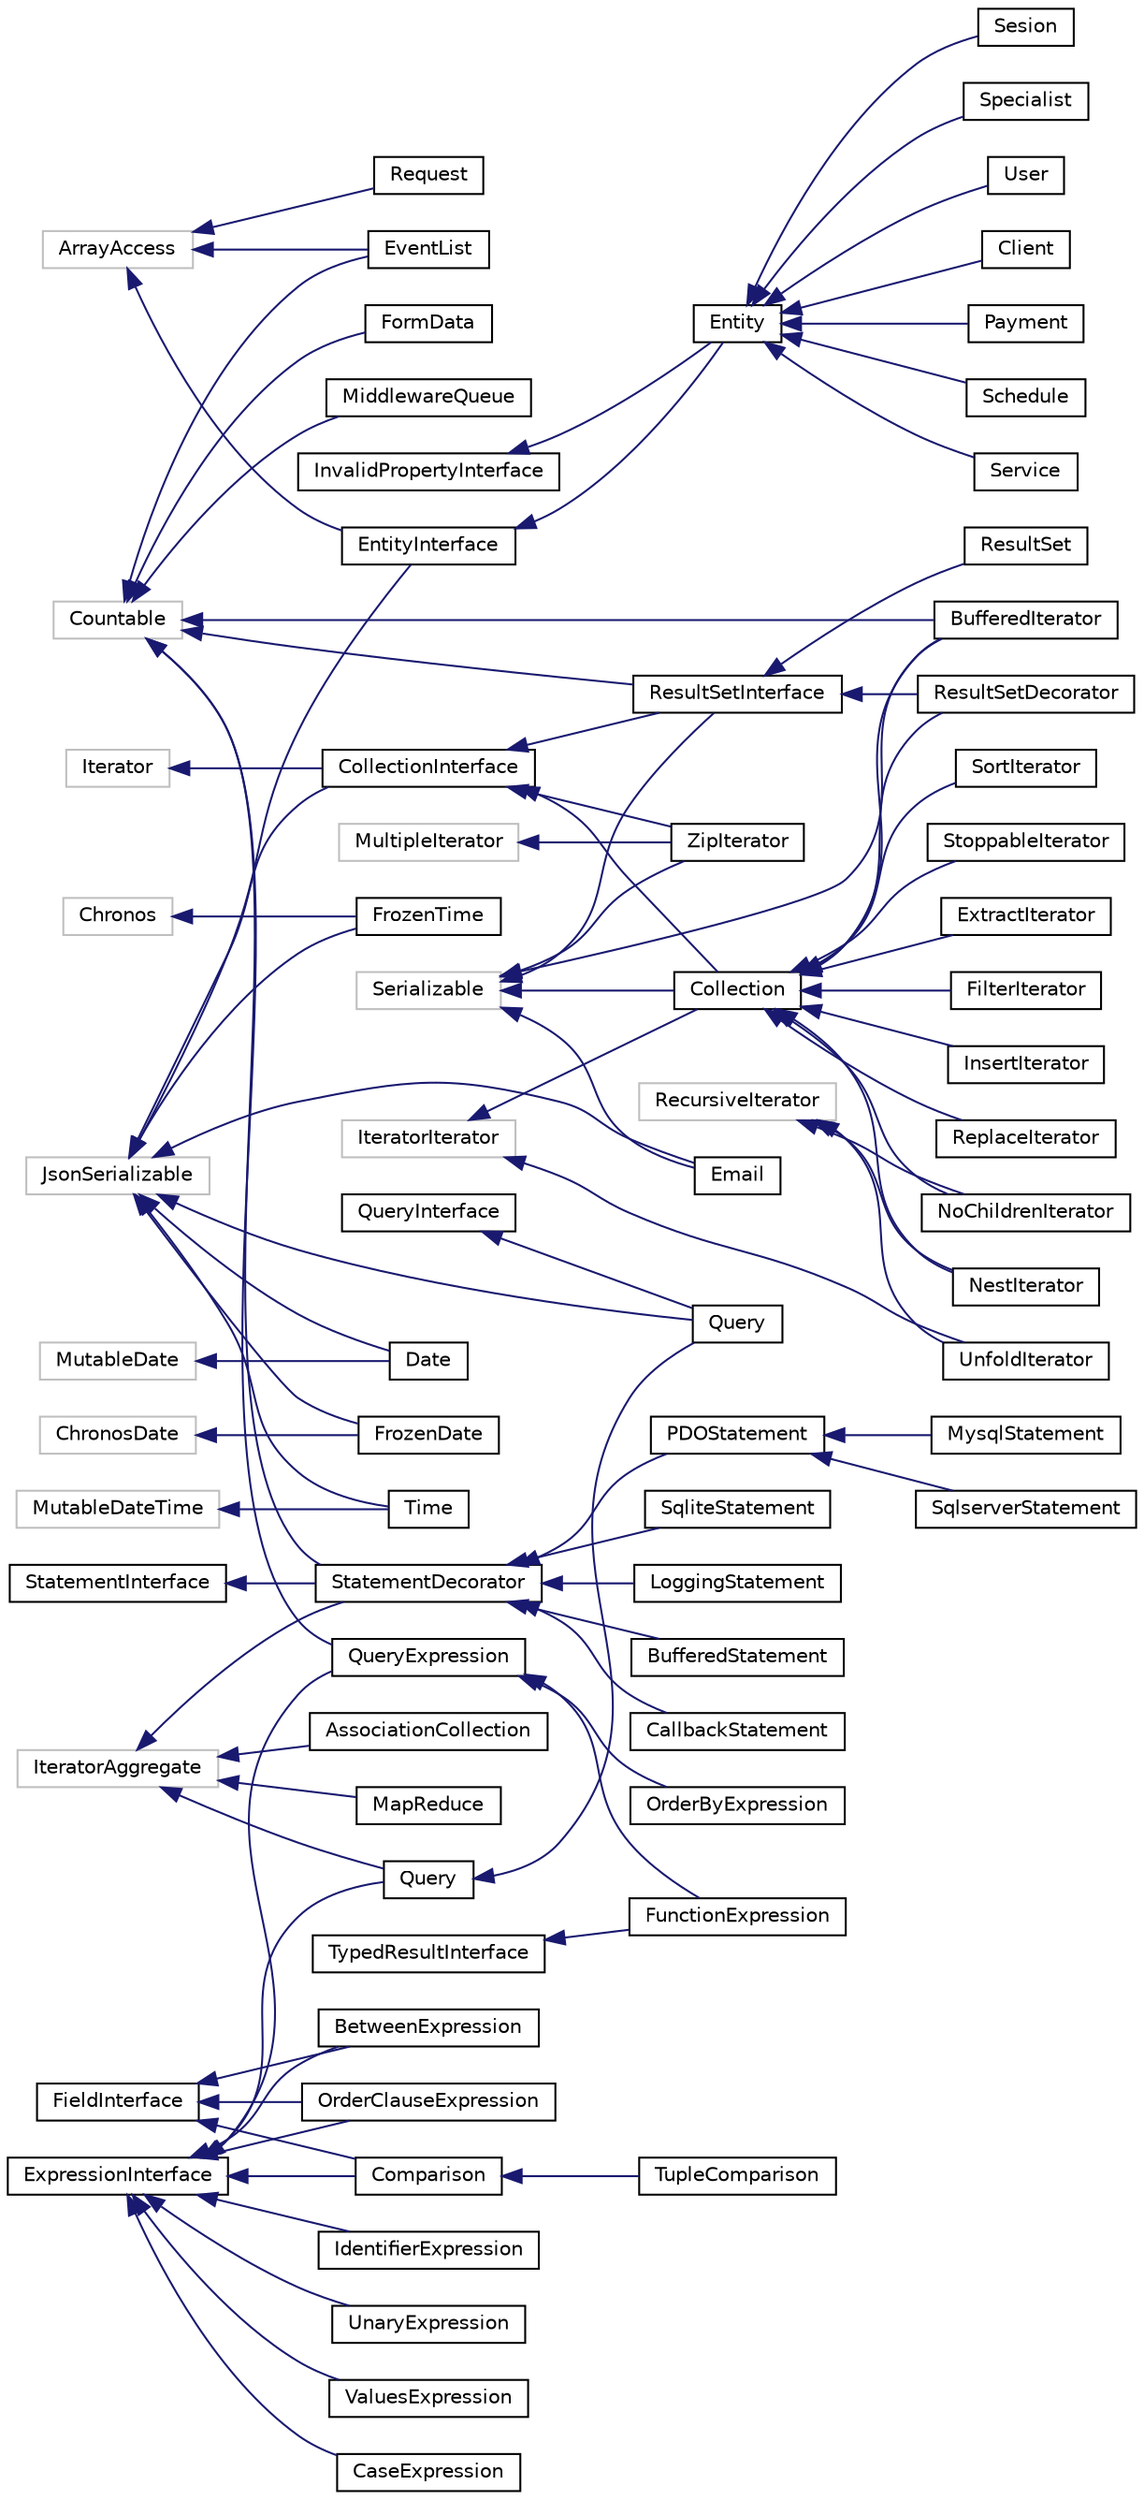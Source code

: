 digraph "Graphical Class Hierarchy"
{
  edge [fontname="Helvetica",fontsize="10",labelfontname="Helvetica",labelfontsize="10"];
  node [fontname="Helvetica",fontsize="10",shape=record];
  rankdir="LR";
  Node1 [label="ArrayAccess",height=0.2,width=0.4,color="grey75", fillcolor="white", style="filled"];
  Node1 -> Node2 [dir="back",color="midnightblue",fontsize="10",style="solid",fontname="Helvetica"];
  Node2 [label="EntityInterface",height=0.2,width=0.4,color="black", fillcolor="white", style="filled",URL="$interface_cake_1_1_datasource_1_1_entity_interface.html"];
  Node2 -> Node3 [dir="back",color="midnightblue",fontsize="10",style="solid",fontname="Helvetica"];
  Node3 [label="Entity",height=0.2,width=0.4,color="black", fillcolor="white", style="filled",URL="$class_cake_1_1_o_r_m_1_1_entity.html"];
  Node3 -> Node4 [dir="back",color="midnightblue",fontsize="10",style="solid",fontname="Helvetica"];
  Node4 [label="Client",height=0.2,width=0.4,color="black", fillcolor="white", style="filled",URL="$class_app_1_1_model_1_1_entity_1_1_client.html"];
  Node3 -> Node5 [dir="back",color="midnightblue",fontsize="10",style="solid",fontname="Helvetica"];
  Node5 [label="Payment",height=0.2,width=0.4,color="black", fillcolor="white", style="filled",URL="$class_app_1_1_model_1_1_entity_1_1_payment.html"];
  Node3 -> Node6 [dir="back",color="midnightblue",fontsize="10",style="solid",fontname="Helvetica"];
  Node6 [label="Schedule",height=0.2,width=0.4,color="black", fillcolor="white", style="filled",URL="$class_app_1_1_model_1_1_entity_1_1_schedule.html"];
  Node3 -> Node7 [dir="back",color="midnightblue",fontsize="10",style="solid",fontname="Helvetica"];
  Node7 [label="Service",height=0.2,width=0.4,color="black", fillcolor="white", style="filled",URL="$class_app_1_1_model_1_1_entity_1_1_service.html"];
  Node3 -> Node8 [dir="back",color="midnightblue",fontsize="10",style="solid",fontname="Helvetica"];
  Node8 [label="Sesion",height=0.2,width=0.4,color="black", fillcolor="white", style="filled",URL="$class_app_1_1_model_1_1_entity_1_1_sesion.html"];
  Node3 -> Node9 [dir="back",color="midnightblue",fontsize="10",style="solid",fontname="Helvetica"];
  Node9 [label="Specialist",height=0.2,width=0.4,color="black", fillcolor="white", style="filled",URL="$class_app_1_1_model_1_1_entity_1_1_specialist.html"];
  Node3 -> Node10 [dir="back",color="midnightblue",fontsize="10",style="solid",fontname="Helvetica"];
  Node10 [label="User",height=0.2,width=0.4,color="black", fillcolor="white", style="filled",URL="$class_app_1_1_model_1_1_entity_1_1_user.html"];
  Node1 -> Node11 [dir="back",color="midnightblue",fontsize="10",style="solid",fontname="Helvetica"];
  Node11 [label="EventList",height=0.2,width=0.4,color="black", fillcolor="white", style="filled",URL="$class_cake_1_1_event_1_1_event_list.html"];
  Node1 -> Node12 [dir="back",color="midnightblue",fontsize="10",style="solid",fontname="Helvetica"];
  Node12 [label="Request",height=0.2,width=0.4,color="black", fillcolor="white", style="filled",URL="$class_cake_1_1_network_1_1_request.html"];
  Node13 [label="Chronos",height=0.2,width=0.4,color="grey75", fillcolor="white", style="filled"];
  Node13 -> Node14 [dir="back",color="midnightblue",fontsize="10",style="solid",fontname="Helvetica"];
  Node14 [label="FrozenTime",height=0.2,width=0.4,color="black", fillcolor="white", style="filled",URL="$class_cake_1_1_i18n_1_1_frozen_time.html"];
  Node15 [label="Countable",height=0.2,width=0.4,color="grey75", fillcolor="white", style="filled"];
  Node15 -> Node16 [dir="back",color="midnightblue",fontsize="10",style="solid",fontname="Helvetica"];
  Node16 [label="BufferedIterator",height=0.2,width=0.4,color="black", fillcolor="white", style="filled",URL="$class_cake_1_1_collection_1_1_iterator_1_1_buffered_iterator.html"];
  Node15 -> Node17 [dir="back",color="midnightblue",fontsize="10",style="solid",fontname="Helvetica"];
  Node17 [label="QueryExpression",height=0.2,width=0.4,color="black", fillcolor="white", style="filled",URL="$class_cake_1_1_database_1_1_expression_1_1_query_expression.html"];
  Node17 -> Node18 [dir="back",color="midnightblue",fontsize="10",style="solid",fontname="Helvetica"];
  Node18 [label="FunctionExpression",height=0.2,width=0.4,color="black", fillcolor="white", style="filled",URL="$class_cake_1_1_database_1_1_expression_1_1_function_expression.html"];
  Node17 -> Node19 [dir="back",color="midnightblue",fontsize="10",style="solid",fontname="Helvetica"];
  Node19 [label="OrderByExpression",height=0.2,width=0.4,color="black", fillcolor="white", style="filled",URL="$class_cake_1_1_database_1_1_expression_1_1_order_by_expression.html"];
  Node15 -> Node20 [dir="back",color="midnightblue",fontsize="10",style="solid",fontname="Helvetica"];
  Node20 [label="StatementDecorator",height=0.2,width=0.4,color="black", fillcolor="white", style="filled",URL="$class_cake_1_1_database_1_1_statement_1_1_statement_decorator.html"];
  Node20 -> Node21 [dir="back",color="midnightblue",fontsize="10",style="solid",fontname="Helvetica"];
  Node21 [label="LoggingStatement",height=0.2,width=0.4,color="black", fillcolor="white", style="filled",URL="$class_cake_1_1_database_1_1_log_1_1_logging_statement.html"];
  Node20 -> Node22 [dir="back",color="midnightblue",fontsize="10",style="solid",fontname="Helvetica"];
  Node22 [label="BufferedStatement",height=0.2,width=0.4,color="black", fillcolor="white", style="filled",URL="$class_cake_1_1_database_1_1_statement_1_1_buffered_statement.html"];
  Node20 -> Node23 [dir="back",color="midnightblue",fontsize="10",style="solid",fontname="Helvetica"];
  Node23 [label="CallbackStatement",height=0.2,width=0.4,color="black", fillcolor="white", style="filled",URL="$class_cake_1_1_database_1_1_statement_1_1_callback_statement.html"];
  Node20 -> Node24 [dir="back",color="midnightblue",fontsize="10",style="solid",fontname="Helvetica"];
  Node24 [label="PDOStatement",height=0.2,width=0.4,color="black", fillcolor="white", style="filled",URL="$class_cake_1_1_database_1_1_statement_1_1_p_d_o_statement.html"];
  Node24 -> Node25 [dir="back",color="midnightblue",fontsize="10",style="solid",fontname="Helvetica"];
  Node25 [label="MysqlStatement",height=0.2,width=0.4,color="black", fillcolor="white", style="filled",URL="$class_cake_1_1_database_1_1_statement_1_1_mysql_statement.html"];
  Node24 -> Node26 [dir="back",color="midnightblue",fontsize="10",style="solid",fontname="Helvetica"];
  Node26 [label="SqlserverStatement",height=0.2,width=0.4,color="black", fillcolor="white", style="filled",URL="$class_cake_1_1_database_1_1_statement_1_1_sqlserver_statement.html"];
  Node20 -> Node27 [dir="back",color="midnightblue",fontsize="10",style="solid",fontname="Helvetica"];
  Node27 [label="SqliteStatement",height=0.2,width=0.4,color="black", fillcolor="white", style="filled",URL="$class_cake_1_1_database_1_1_statement_1_1_sqlite_statement.html"];
  Node15 -> Node28 [dir="back",color="midnightblue",fontsize="10",style="solid",fontname="Helvetica"];
  Node28 [label="ResultSetInterface",height=0.2,width=0.4,color="black", fillcolor="white", style="filled",URL="$interface_cake_1_1_datasource_1_1_result_set_interface.html"];
  Node28 -> Node29 [dir="back",color="midnightblue",fontsize="10",style="solid",fontname="Helvetica"];
  Node29 [label="ResultSetDecorator",height=0.2,width=0.4,color="black", fillcolor="white", style="filled",URL="$class_cake_1_1_datasource_1_1_result_set_decorator.html"];
  Node28 -> Node30 [dir="back",color="midnightblue",fontsize="10",style="solid",fontname="Helvetica"];
  Node30 [label="ResultSet",height=0.2,width=0.4,color="black", fillcolor="white", style="filled",URL="$class_cake_1_1_o_r_m_1_1_result_set.html"];
  Node15 -> Node11 [dir="back",color="midnightblue",fontsize="10",style="solid",fontname="Helvetica"];
  Node15 -> Node31 [dir="back",color="midnightblue",fontsize="10",style="solid",fontname="Helvetica"];
  Node31 [label="FormData",height=0.2,width=0.4,color="black", fillcolor="white", style="filled",URL="$class_cake_1_1_http_1_1_client_1_1_form_data.html"];
  Node15 -> Node32 [dir="back",color="midnightblue",fontsize="10",style="solid",fontname="Helvetica"];
  Node32 [label="MiddlewareQueue",height=0.2,width=0.4,color="black", fillcolor="white", style="filled",URL="$class_cake_1_1_http_1_1_middleware_queue.html"];
  Node33 [label="Iterator",height=0.2,width=0.4,color="grey75", fillcolor="white", style="filled"];
  Node33 -> Node34 [dir="back",color="midnightblue",fontsize="10",style="solid",fontname="Helvetica"];
  Node34 [label="CollectionInterface",height=0.2,width=0.4,color="black", fillcolor="white", style="filled",URL="$interface_cake_1_1_collection_1_1_collection_interface.html"];
  Node34 -> Node35 [dir="back",color="midnightblue",fontsize="10",style="solid",fontname="Helvetica"];
  Node35 [label="Collection",height=0.2,width=0.4,color="black", fillcolor="white", style="filled",URL="$class_cake_1_1_collection_1_1_collection.html"];
  Node35 -> Node16 [dir="back",color="midnightblue",fontsize="10",style="solid",fontname="Helvetica"];
  Node35 -> Node36 [dir="back",color="midnightblue",fontsize="10",style="solid",fontname="Helvetica"];
  Node36 [label="ExtractIterator",height=0.2,width=0.4,color="black", fillcolor="white", style="filled",URL="$class_cake_1_1_collection_1_1_iterator_1_1_extract_iterator.html"];
  Node35 -> Node37 [dir="back",color="midnightblue",fontsize="10",style="solid",fontname="Helvetica"];
  Node37 [label="FilterIterator",height=0.2,width=0.4,color="black", fillcolor="white", style="filled",URL="$class_cake_1_1_collection_1_1_iterator_1_1_filter_iterator.html"];
  Node35 -> Node38 [dir="back",color="midnightblue",fontsize="10",style="solid",fontname="Helvetica"];
  Node38 [label="InsertIterator",height=0.2,width=0.4,color="black", fillcolor="white", style="filled",URL="$class_cake_1_1_collection_1_1_iterator_1_1_insert_iterator.html"];
  Node35 -> Node39 [dir="back",color="midnightblue",fontsize="10",style="solid",fontname="Helvetica"];
  Node39 [label="NestIterator",height=0.2,width=0.4,color="black", fillcolor="white", style="filled",URL="$class_cake_1_1_collection_1_1_iterator_1_1_nest_iterator.html"];
  Node35 -> Node40 [dir="back",color="midnightblue",fontsize="10",style="solid",fontname="Helvetica"];
  Node40 [label="NoChildrenIterator",height=0.2,width=0.4,color="black", fillcolor="white", style="filled",URL="$class_cake_1_1_collection_1_1_iterator_1_1_no_children_iterator.html"];
  Node35 -> Node41 [dir="back",color="midnightblue",fontsize="10",style="solid",fontname="Helvetica"];
  Node41 [label="ReplaceIterator",height=0.2,width=0.4,color="black", fillcolor="white", style="filled",URL="$class_cake_1_1_collection_1_1_iterator_1_1_replace_iterator.html"];
  Node35 -> Node42 [dir="back",color="midnightblue",fontsize="10",style="solid",fontname="Helvetica"];
  Node42 [label="SortIterator",height=0.2,width=0.4,color="black", fillcolor="white", style="filled",URL="$class_cake_1_1_collection_1_1_iterator_1_1_sort_iterator.html"];
  Node35 -> Node43 [dir="back",color="midnightblue",fontsize="10",style="solid",fontname="Helvetica"];
  Node43 [label="StoppableIterator",height=0.2,width=0.4,color="black", fillcolor="white", style="filled",URL="$class_cake_1_1_collection_1_1_iterator_1_1_stoppable_iterator.html"];
  Node35 -> Node29 [dir="back",color="midnightblue",fontsize="10",style="solid",fontname="Helvetica"];
  Node34 -> Node44 [dir="back",color="midnightblue",fontsize="10",style="solid",fontname="Helvetica"];
  Node44 [label="ZipIterator",height=0.2,width=0.4,color="black", fillcolor="white", style="filled",URL="$class_cake_1_1_collection_1_1_iterator_1_1_zip_iterator.html"];
  Node34 -> Node28 [dir="back",color="midnightblue",fontsize="10",style="solid",fontname="Helvetica"];
  Node45 [label="IteratorAggregate",height=0.2,width=0.4,color="grey75", fillcolor="white", style="filled"];
  Node45 -> Node46 [dir="back",color="midnightblue",fontsize="10",style="solid",fontname="Helvetica"];
  Node46 [label="MapReduce",height=0.2,width=0.4,color="black", fillcolor="white", style="filled",URL="$class_cake_1_1_collection_1_1_iterator_1_1_map_reduce.html"];
  Node45 -> Node47 [dir="back",color="midnightblue",fontsize="10",style="solid",fontname="Helvetica"];
  Node47 [label="Query",height=0.2,width=0.4,color="black", fillcolor="white", style="filled",URL="$class_cake_1_1_database_1_1_query.html"];
  Node47 -> Node48 [dir="back",color="midnightblue",fontsize="10",style="solid",fontname="Helvetica"];
  Node48 [label="Query",height=0.2,width=0.4,color="black", fillcolor="white", style="filled",URL="$class_cake_1_1_o_r_m_1_1_query.html"];
  Node45 -> Node20 [dir="back",color="midnightblue",fontsize="10",style="solid",fontname="Helvetica"];
  Node45 -> Node49 [dir="back",color="midnightblue",fontsize="10",style="solid",fontname="Helvetica"];
  Node49 [label="AssociationCollection",height=0.2,width=0.4,color="black", fillcolor="white", style="filled",URL="$class_cake_1_1_o_r_m_1_1_association_collection.html"];
  Node50 [label="IteratorIterator",height=0.2,width=0.4,color="grey75", fillcolor="white", style="filled"];
  Node50 -> Node35 [dir="back",color="midnightblue",fontsize="10",style="solid",fontname="Helvetica"];
  Node50 -> Node51 [dir="back",color="midnightblue",fontsize="10",style="solid",fontname="Helvetica"];
  Node51 [label="UnfoldIterator",height=0.2,width=0.4,color="black", fillcolor="white", style="filled",URL="$class_cake_1_1_collection_1_1_iterator_1_1_unfold_iterator.html"];
  Node52 [label="JsonSerializable",height=0.2,width=0.4,color="grey75", fillcolor="white", style="filled"];
  Node52 -> Node34 [dir="back",color="midnightblue",fontsize="10",style="solid",fontname="Helvetica"];
  Node52 -> Node2 [dir="back",color="midnightblue",fontsize="10",style="solid",fontname="Helvetica"];
  Node52 -> Node53 [dir="back",color="midnightblue",fontsize="10",style="solid",fontname="Helvetica"];
  Node53 [label="Date",height=0.2,width=0.4,color="black", fillcolor="white", style="filled",URL="$class_cake_1_1_i18n_1_1_date.html"];
  Node52 -> Node54 [dir="back",color="midnightblue",fontsize="10",style="solid",fontname="Helvetica"];
  Node54 [label="FrozenDate",height=0.2,width=0.4,color="black", fillcolor="white", style="filled",URL="$class_cake_1_1_i18n_1_1_frozen_date.html"];
  Node52 -> Node14 [dir="back",color="midnightblue",fontsize="10",style="solid",fontname="Helvetica"];
  Node52 -> Node55 [dir="back",color="midnightblue",fontsize="10",style="solid",fontname="Helvetica"];
  Node55 [label="Time",height=0.2,width=0.4,color="black", fillcolor="white", style="filled",URL="$class_cake_1_1_i18n_1_1_time.html"];
  Node52 -> Node56 [dir="back",color="midnightblue",fontsize="10",style="solid",fontname="Helvetica"];
  Node56 [label="Email",height=0.2,width=0.4,color="black", fillcolor="white", style="filled",URL="$class_cake_1_1_mailer_1_1_email.html"];
  Node52 -> Node48 [dir="back",color="midnightblue",fontsize="10",style="solid",fontname="Helvetica"];
  Node57 [label="MultipleIterator",height=0.2,width=0.4,color="grey75", fillcolor="white", style="filled"];
  Node57 -> Node44 [dir="back",color="midnightblue",fontsize="10",style="solid",fontname="Helvetica"];
  Node58 [label="MutableDate",height=0.2,width=0.4,color="grey75", fillcolor="white", style="filled"];
  Node58 -> Node53 [dir="back",color="midnightblue",fontsize="10",style="solid",fontname="Helvetica"];
  Node59 [label="MutableDateTime",height=0.2,width=0.4,color="grey75", fillcolor="white", style="filled"];
  Node59 -> Node55 [dir="back",color="midnightblue",fontsize="10",style="solid",fontname="Helvetica"];
  Node60 [label="RecursiveIterator",height=0.2,width=0.4,color="grey75", fillcolor="white", style="filled"];
  Node60 -> Node39 [dir="back",color="midnightblue",fontsize="10",style="solid",fontname="Helvetica"];
  Node60 -> Node40 [dir="back",color="midnightblue",fontsize="10",style="solid",fontname="Helvetica"];
  Node60 -> Node51 [dir="back",color="midnightblue",fontsize="10",style="solid",fontname="Helvetica"];
  Node61 [label="Serializable",height=0.2,width=0.4,color="grey75", fillcolor="white", style="filled"];
  Node61 -> Node35 [dir="back",color="midnightblue",fontsize="10",style="solid",fontname="Helvetica"];
  Node61 -> Node16 [dir="back",color="midnightblue",fontsize="10",style="solid",fontname="Helvetica"];
  Node61 -> Node44 [dir="back",color="midnightblue",fontsize="10",style="solid",fontname="Helvetica"];
  Node61 -> Node28 [dir="back",color="midnightblue",fontsize="10",style="solid",fontname="Helvetica"];
  Node61 -> Node56 [dir="back",color="midnightblue",fontsize="10",style="solid",fontname="Helvetica"];
  Node62 [label="ChronosDate",height=0.2,width=0.4,color="grey75", fillcolor="white", style="filled"];
  Node62 -> Node54 [dir="back",color="midnightblue",fontsize="10",style="solid",fontname="Helvetica"];
  Node63 [label="ExpressionInterface",height=0.2,width=0.4,color="black", fillcolor="white", style="filled",URL="$interface_cake_1_1_database_1_1_expression_interface.html"];
  Node63 -> Node64 [dir="back",color="midnightblue",fontsize="10",style="solid",fontname="Helvetica"];
  Node64 [label="BetweenExpression",height=0.2,width=0.4,color="black", fillcolor="white", style="filled",URL="$class_cake_1_1_database_1_1_expression_1_1_between_expression.html"];
  Node63 -> Node65 [dir="back",color="midnightblue",fontsize="10",style="solid",fontname="Helvetica"];
  Node65 [label="CaseExpression",height=0.2,width=0.4,color="black", fillcolor="white", style="filled",URL="$class_cake_1_1_database_1_1_expression_1_1_case_expression.html"];
  Node63 -> Node66 [dir="back",color="midnightblue",fontsize="10",style="solid",fontname="Helvetica"];
  Node66 [label="Comparison",height=0.2,width=0.4,color="black", fillcolor="white", style="filled",URL="$class_cake_1_1_database_1_1_expression_1_1_comparison.html"];
  Node66 -> Node67 [dir="back",color="midnightblue",fontsize="10",style="solid",fontname="Helvetica"];
  Node67 [label="TupleComparison",height=0.2,width=0.4,color="black", fillcolor="white", style="filled",URL="$class_cake_1_1_database_1_1_expression_1_1_tuple_comparison.html"];
  Node63 -> Node68 [dir="back",color="midnightblue",fontsize="10",style="solid",fontname="Helvetica"];
  Node68 [label="IdentifierExpression",height=0.2,width=0.4,color="black", fillcolor="white", style="filled",URL="$class_cake_1_1_database_1_1_expression_1_1_identifier_expression.html"];
  Node63 -> Node69 [dir="back",color="midnightblue",fontsize="10",style="solid",fontname="Helvetica"];
  Node69 [label="OrderClauseExpression",height=0.2,width=0.4,color="black", fillcolor="white", style="filled",URL="$class_cake_1_1_database_1_1_expression_1_1_order_clause_expression.html"];
  Node63 -> Node17 [dir="back",color="midnightblue",fontsize="10",style="solid",fontname="Helvetica"];
  Node63 -> Node70 [dir="back",color="midnightblue",fontsize="10",style="solid",fontname="Helvetica"];
  Node70 [label="UnaryExpression",height=0.2,width=0.4,color="black", fillcolor="white", style="filled",URL="$class_cake_1_1_database_1_1_expression_1_1_unary_expression.html"];
  Node63 -> Node71 [dir="back",color="midnightblue",fontsize="10",style="solid",fontname="Helvetica"];
  Node71 [label="ValuesExpression",height=0.2,width=0.4,color="black", fillcolor="white", style="filled",URL="$class_cake_1_1_database_1_1_expression_1_1_values_expression.html"];
  Node63 -> Node47 [dir="back",color="midnightblue",fontsize="10",style="solid",fontname="Helvetica"];
  Node72 [label="FieldInterface",height=0.2,width=0.4,color="black", fillcolor="white", style="filled",URL="$interface_cake_1_1_database_1_1_expression_1_1_field_interface.html"];
  Node72 -> Node64 [dir="back",color="midnightblue",fontsize="10",style="solid",fontname="Helvetica"];
  Node72 -> Node66 [dir="back",color="midnightblue",fontsize="10",style="solid",fontname="Helvetica"];
  Node72 -> Node69 [dir="back",color="midnightblue",fontsize="10",style="solid",fontname="Helvetica"];
  Node73 [label="InvalidPropertyInterface",height=0.2,width=0.4,color="black", fillcolor="white", style="filled",URL="$interface_cake_1_1_datasource_1_1_invalid_property_interface.html"];
  Node73 -> Node3 [dir="back",color="midnightblue",fontsize="10",style="solid",fontname="Helvetica"];
  Node74 [label="QueryInterface",height=0.2,width=0.4,color="black", fillcolor="white", style="filled",URL="$interface_cake_1_1_datasource_1_1_query_interface.html"];
  Node74 -> Node48 [dir="back",color="midnightblue",fontsize="10",style="solid",fontname="Helvetica"];
  Node75 [label="StatementInterface",height=0.2,width=0.4,color="black", fillcolor="white", style="filled",URL="$interface_cake_1_1_database_1_1_statement_interface.html"];
  Node75 -> Node20 [dir="back",color="midnightblue",fontsize="10",style="solid",fontname="Helvetica"];
  Node76 [label="TypedResultInterface",height=0.2,width=0.4,color="black", fillcolor="white", style="filled",URL="$interface_cake_1_1_database_1_1_typed_result_interface.html"];
  Node76 -> Node18 [dir="back",color="midnightblue",fontsize="10",style="solid",fontname="Helvetica"];
}
